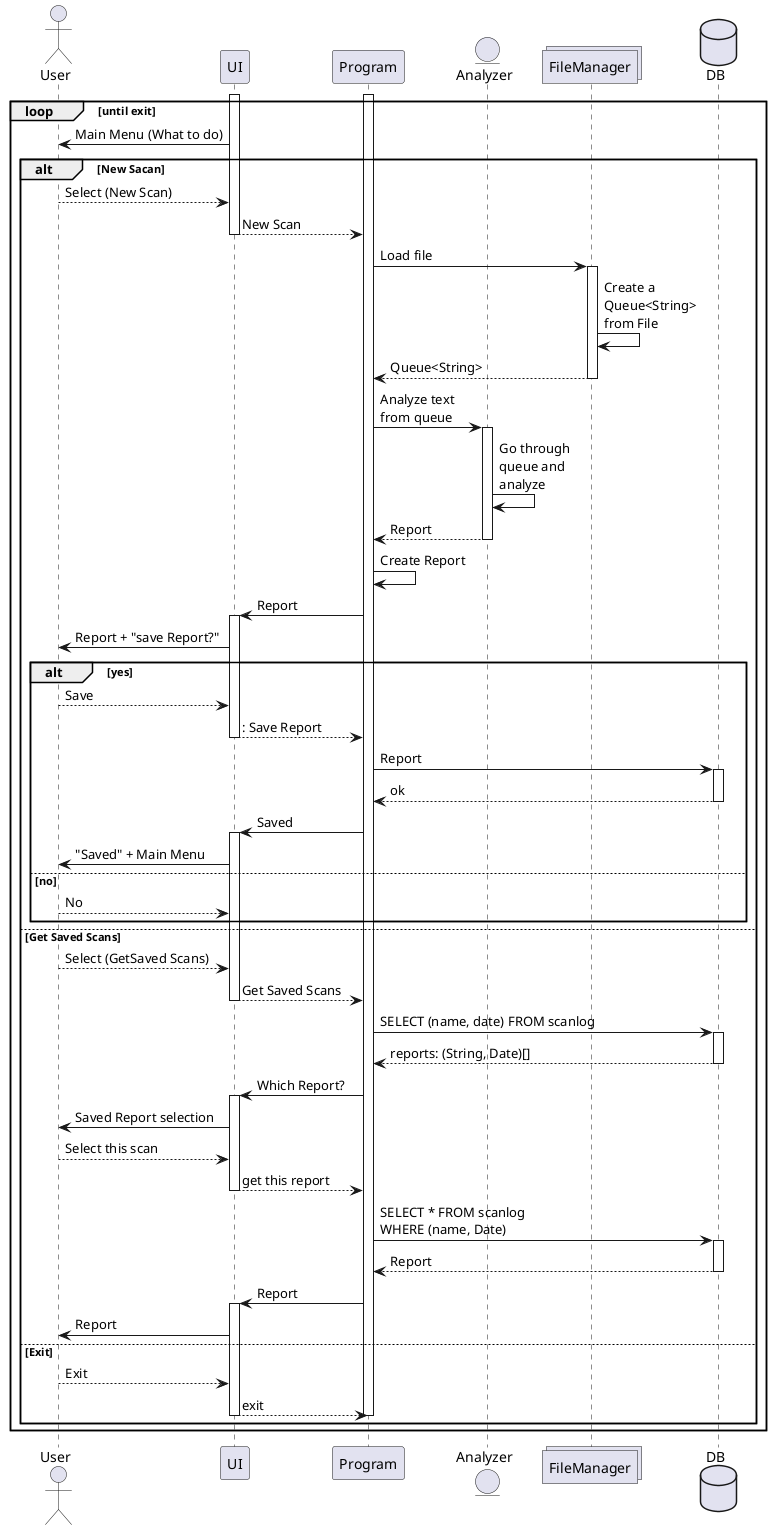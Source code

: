 @startuml
'https://plantuml.com/sequence-diagram

'participents
actor User
participant UI
participant Program
entity Analyzer
collections FileManager
database DB

activate Program
activate UI

loop until exit
UI -> User: Main Menu (What to do)

alt New Sacan

User --> UI: Select (New Scan)
UI --> Program: New Scan
deactivate UI

Program -> FileManager: Load file
activate FileManager
FileManager -> FileManager: Create a\nQueue<String>\nfrom File
return Queue<String>


Program -> Analyzer: Analyze text\nfrom queue
activate Analyzer
Analyzer -> Analyzer: Go through\nqueue and\nanalyze
return Report

'This is only ToString()
Program -> Program: Create Report

Program -> UI: Report
activate UI
UI -> User: Report + "save Report?"
alt yes
User --> UI: Save
return: Save Report

Program -> DB: Report
activate DB
return ok

Program -> UI: Saved
activate UI
UI -> User: "Saved" + Main Menu
else no
User --> UI: No
end

else Get Saved Scans

User --> UI: Select (GetSaved Scans)
return Get Saved Scans

Program -> DB: SELECT (name, date) FROM scanlog
activate DB
return reports: (String, Date)[]

Program -> UI: Which Report?
activate UI
UI -> User: Saved Report selection
User --> UI: Select this scan
return get this report

Program -> DB:\
SELECT * FROM scanlog\n\
WHERE (name, Date)
activate DB
return Report

Program -> UI: Report
activate UI
UI -> User: Report
else Exit
User --> UI: Exit
return exit
deactivate Program
end
end


@enduml